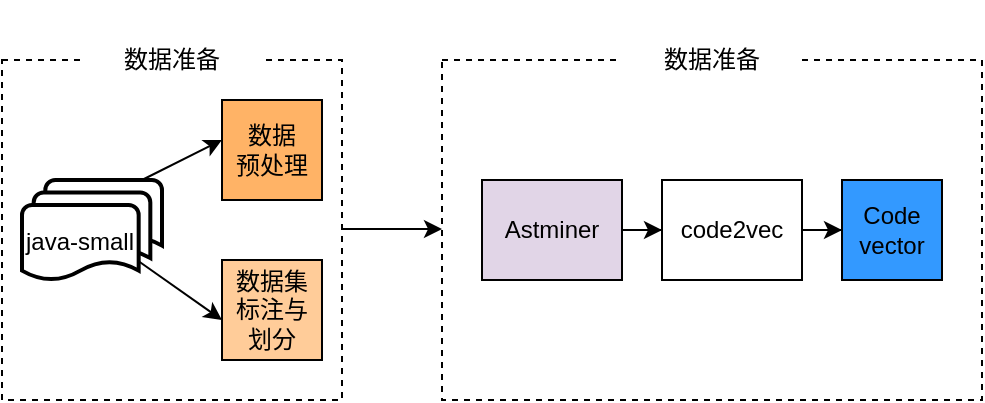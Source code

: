 <mxfile version="14.6.9" type="github">
  <diagram id="JVltaT_nDNOEHpSQOxmV" name="Page-1">
    <mxGraphModel dx="782" dy="551" grid="1" gridSize="10" guides="1" tooltips="1" connect="1" arrows="1" fold="1" page="1" pageScale="1" pageWidth="827" pageHeight="1169" math="0" shadow="0">
      <root>
        <mxCell id="0" />
        <mxCell id="1" parent="0" />
        <mxCell id="EP9sFhI_LQ-2BoXjK-Tm-1" value="" style="whiteSpace=wrap;html=1;aspect=fixed;dashed=1;" vertex="1" parent="1">
          <mxGeometry x="80" y="240" width="170" height="170" as="geometry" />
        </mxCell>
        <mxCell id="EP9sFhI_LQ-2BoXjK-Tm-2" value="数据准备" style="text;html=1;align=center;verticalAlign=middle;whiteSpace=wrap;rounded=0;dashed=1;labelBackgroundColor=none;fillColor=#ffffff;" vertex="1" parent="1">
          <mxGeometry x="120" y="210" width="90" height="60" as="geometry" />
        </mxCell>
        <mxCell id="EP9sFhI_LQ-2BoXjK-Tm-3" value="&lt;div&gt;数据&lt;/div&gt;&lt;div&gt;预处理&lt;br&gt;&lt;/div&gt;" style="whiteSpace=wrap;html=1;aspect=fixed;labelBackgroundColor=none;fillColor=#FFB366;" vertex="1" parent="1">
          <mxGeometry x="190" y="260" width="50" height="50" as="geometry" />
        </mxCell>
        <mxCell id="EP9sFhI_LQ-2BoXjK-Tm-4" value="&lt;div&gt;数据集&lt;/div&gt;&lt;div&gt;标注与&lt;/div&gt;&lt;div&gt;划分&lt;/div&gt;" style="whiteSpace=wrap;html=1;aspect=fixed;labelBackgroundColor=none;fillColor=#FFCC99;" vertex="1" parent="1">
          <mxGeometry x="190" y="340" width="50" height="50" as="geometry" />
        </mxCell>
        <mxCell id="EP9sFhI_LQ-2BoXjK-Tm-6" value="" style="endArrow=classic;html=1;" edge="1" parent="1">
          <mxGeometry width="50" height="50" relative="1" as="geometry">
            <mxPoint x="250" y="324.5" as="sourcePoint" />
            <mxPoint x="300" y="324.5" as="targetPoint" />
          </mxGeometry>
        </mxCell>
        <mxCell id="EP9sFhI_LQ-2BoXjK-Tm-22" value="" style="group" vertex="1" connectable="0" parent="1">
          <mxGeometry x="90" y="300" width="70" height="50" as="geometry" />
        </mxCell>
        <mxCell id="EP9sFhI_LQ-2BoXjK-Tm-19" value="" style="strokeWidth=2;html=1;shape=mxgraph.flowchart.document2;whiteSpace=wrap;size=0.25;shadow=0;" vertex="1" parent="EP9sFhI_LQ-2BoXjK-Tm-22">
          <mxGeometry x="11.667" width="58.333" height="37.5" as="geometry" />
        </mxCell>
        <mxCell id="EP9sFhI_LQ-2BoXjK-Tm-20" value="" style="strokeWidth=2;html=1;shape=mxgraph.flowchart.document2;whiteSpace=wrap;size=0.25;shadow=0;" vertex="1" parent="EP9sFhI_LQ-2BoXjK-Tm-22">
          <mxGeometry x="5.833" y="6.25" width="58.333" height="37.5" as="geometry" />
        </mxCell>
        <mxCell id="EP9sFhI_LQ-2BoXjK-Tm-21" value="java-small" style="strokeWidth=2;html=1;shape=mxgraph.flowchart.document2;whiteSpace=wrap;size=0.25;shadow=0;" vertex="1" parent="EP9sFhI_LQ-2BoXjK-Tm-22">
          <mxGeometry y="12.5" width="58.333" height="37.5" as="geometry" />
        </mxCell>
        <mxCell id="EP9sFhI_LQ-2BoXjK-Tm-23" value="" style="endArrow=classic;html=1;" edge="1" parent="1">
          <mxGeometry width="50" height="50" relative="1" as="geometry">
            <mxPoint x="150" y="300" as="sourcePoint" />
            <mxPoint x="190" y="280" as="targetPoint" />
          </mxGeometry>
        </mxCell>
        <mxCell id="EP9sFhI_LQ-2BoXjK-Tm-24" value="" style="endArrow=classic;html=1;exitX=1;exitY=0.75;exitDx=0;exitDy=0;exitPerimeter=0;" edge="1" parent="1" source="EP9sFhI_LQ-2BoXjK-Tm-21">
          <mxGeometry width="50" height="50" relative="1" as="geometry">
            <mxPoint x="150" y="350" as="sourcePoint" />
            <mxPoint x="190" y="370" as="targetPoint" />
          </mxGeometry>
        </mxCell>
        <mxCell id="EP9sFhI_LQ-2BoXjK-Tm-25" value="" style="whiteSpace=wrap;html=1;dashed=1;" vertex="1" parent="1">
          <mxGeometry x="300" y="240" width="270" height="170" as="geometry" />
        </mxCell>
        <mxCell id="EP9sFhI_LQ-2BoXjK-Tm-26" value="数据准备" style="text;html=1;align=center;verticalAlign=middle;whiteSpace=wrap;rounded=0;dashed=1;labelBackgroundColor=none;fillColor=#ffffff;" vertex="1" parent="1">
          <mxGeometry x="390" y="210" width="90" height="60" as="geometry" />
        </mxCell>
        <mxCell id="EP9sFhI_LQ-2BoXjK-Tm-40" value="" style="edgeStyle=orthogonalEdgeStyle;rounded=0;orthogonalLoop=1;jettySize=auto;html=1;" edge="1" parent="1" source="EP9sFhI_LQ-2BoXjK-Tm-27" target="EP9sFhI_LQ-2BoXjK-Tm-28">
          <mxGeometry relative="1" as="geometry" />
        </mxCell>
        <mxCell id="EP9sFhI_LQ-2BoXjK-Tm-27" value="code2vec" style="whiteSpace=wrap;html=1;labelBackgroundColor=none;fillColor=#FFFFFF;" vertex="1" parent="1">
          <mxGeometry x="410" y="300" width="70" height="50" as="geometry" />
        </mxCell>
        <mxCell id="EP9sFhI_LQ-2BoXjK-Tm-28" value="&lt;div&gt;Code&lt;/div&gt;&lt;div&gt;vector&lt;br&gt;&lt;/div&gt;" style="whiteSpace=wrap;html=1;aspect=fixed;labelBackgroundColor=none;fillColor=#3399FF;" vertex="1" parent="1">
          <mxGeometry x="500" y="300" width="50" height="50" as="geometry" />
        </mxCell>
        <mxCell id="EP9sFhI_LQ-2BoXjK-Tm-39" value="" style="edgeStyle=orthogonalEdgeStyle;rounded=0;orthogonalLoop=1;jettySize=auto;html=1;entryX=0;entryY=0.5;entryDx=0;entryDy=0;" edge="1" parent="1" source="EP9sFhI_LQ-2BoXjK-Tm-38" target="EP9sFhI_LQ-2BoXjK-Tm-27">
          <mxGeometry relative="1" as="geometry" />
        </mxCell>
        <mxCell id="EP9sFhI_LQ-2BoXjK-Tm-38" value="Astminer" style="whiteSpace=wrap;html=1;labelBackgroundColor=none;fillColor=#E1D5E7;" vertex="1" parent="1">
          <mxGeometry x="320" y="300" width="70" height="50" as="geometry" />
        </mxCell>
      </root>
    </mxGraphModel>
  </diagram>
</mxfile>
